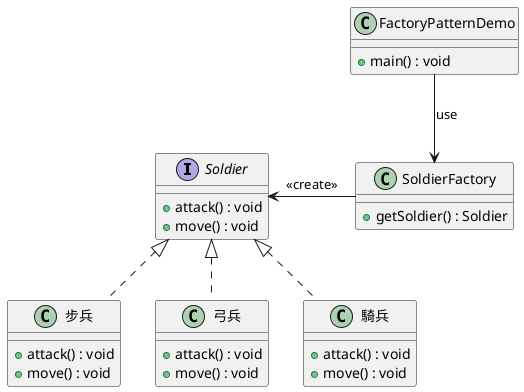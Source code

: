 @startuml


interface Soldier {
	+ attack() : void 
	+ move() : void 
}

class 步兵 implements Soldier{
	+ attack() : void 
	+ move() : void 
}


class 弓兵 implements Soldier{
	+ attack() : void 
	+ move() : void 
}

class 騎兵 implements Soldier{
    + attack() : void 
	+ move() : void 
}

class SoldierFactory {
    + getSoldier() : Soldier
}

class FactoryPatternDemo {
    + main() : void
}

/'關係描述'/
SoldierFactory -left-> Soldier : <<create>>

FactoryPatternDemo -down-> SoldierFactory: use



@enduml